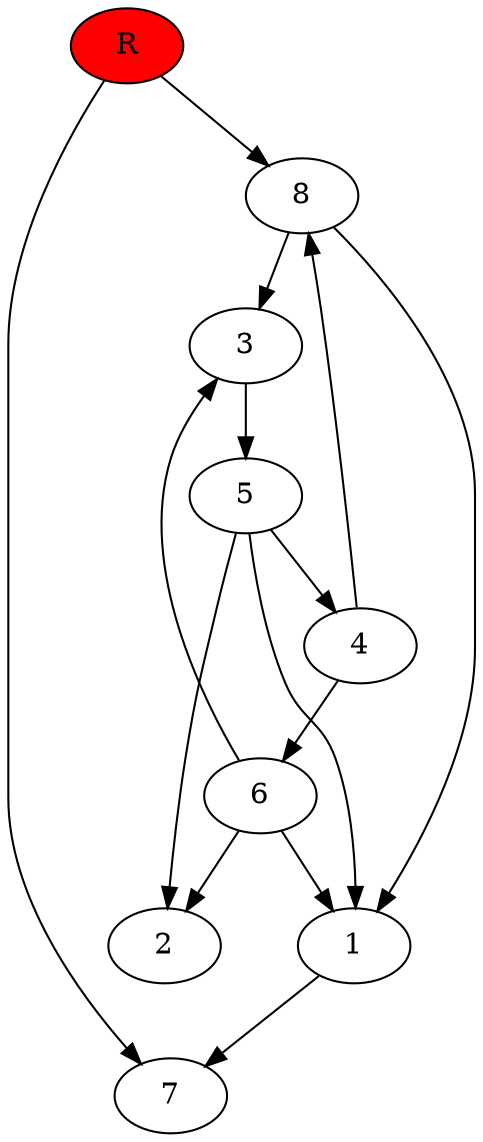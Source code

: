 digraph prb73767 {
	1
	2
	3
	4
	5
	6
	7
	8
	R [fillcolor="#ff0000" style=filled]
	1 -> 7
	3 -> 5
	4 -> 6
	4 -> 8
	5 -> 1
	5 -> 2
	5 -> 4
	6 -> 1
	6 -> 2
	6 -> 3
	8 -> 1
	8 -> 3
	R -> 7
	R -> 8
}
